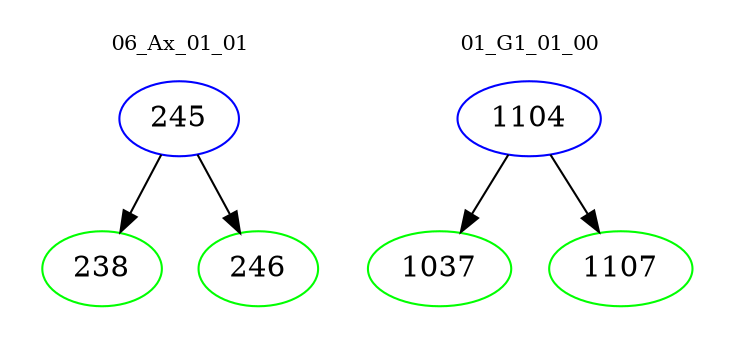 digraph{
subgraph cluster_0 {
color = white
label = "06_Ax_01_01";
fontsize=10;
T0_245 [label="245", color="blue"]
T0_245 -> T0_238 [color="black"]
T0_238 [label="238", color="green"]
T0_245 -> T0_246 [color="black"]
T0_246 [label="246", color="green"]
}
subgraph cluster_1 {
color = white
label = "01_G1_01_00";
fontsize=10;
T1_1104 [label="1104", color="blue"]
T1_1104 -> T1_1037 [color="black"]
T1_1037 [label="1037", color="green"]
T1_1104 -> T1_1107 [color="black"]
T1_1107 [label="1107", color="green"]
}
}
